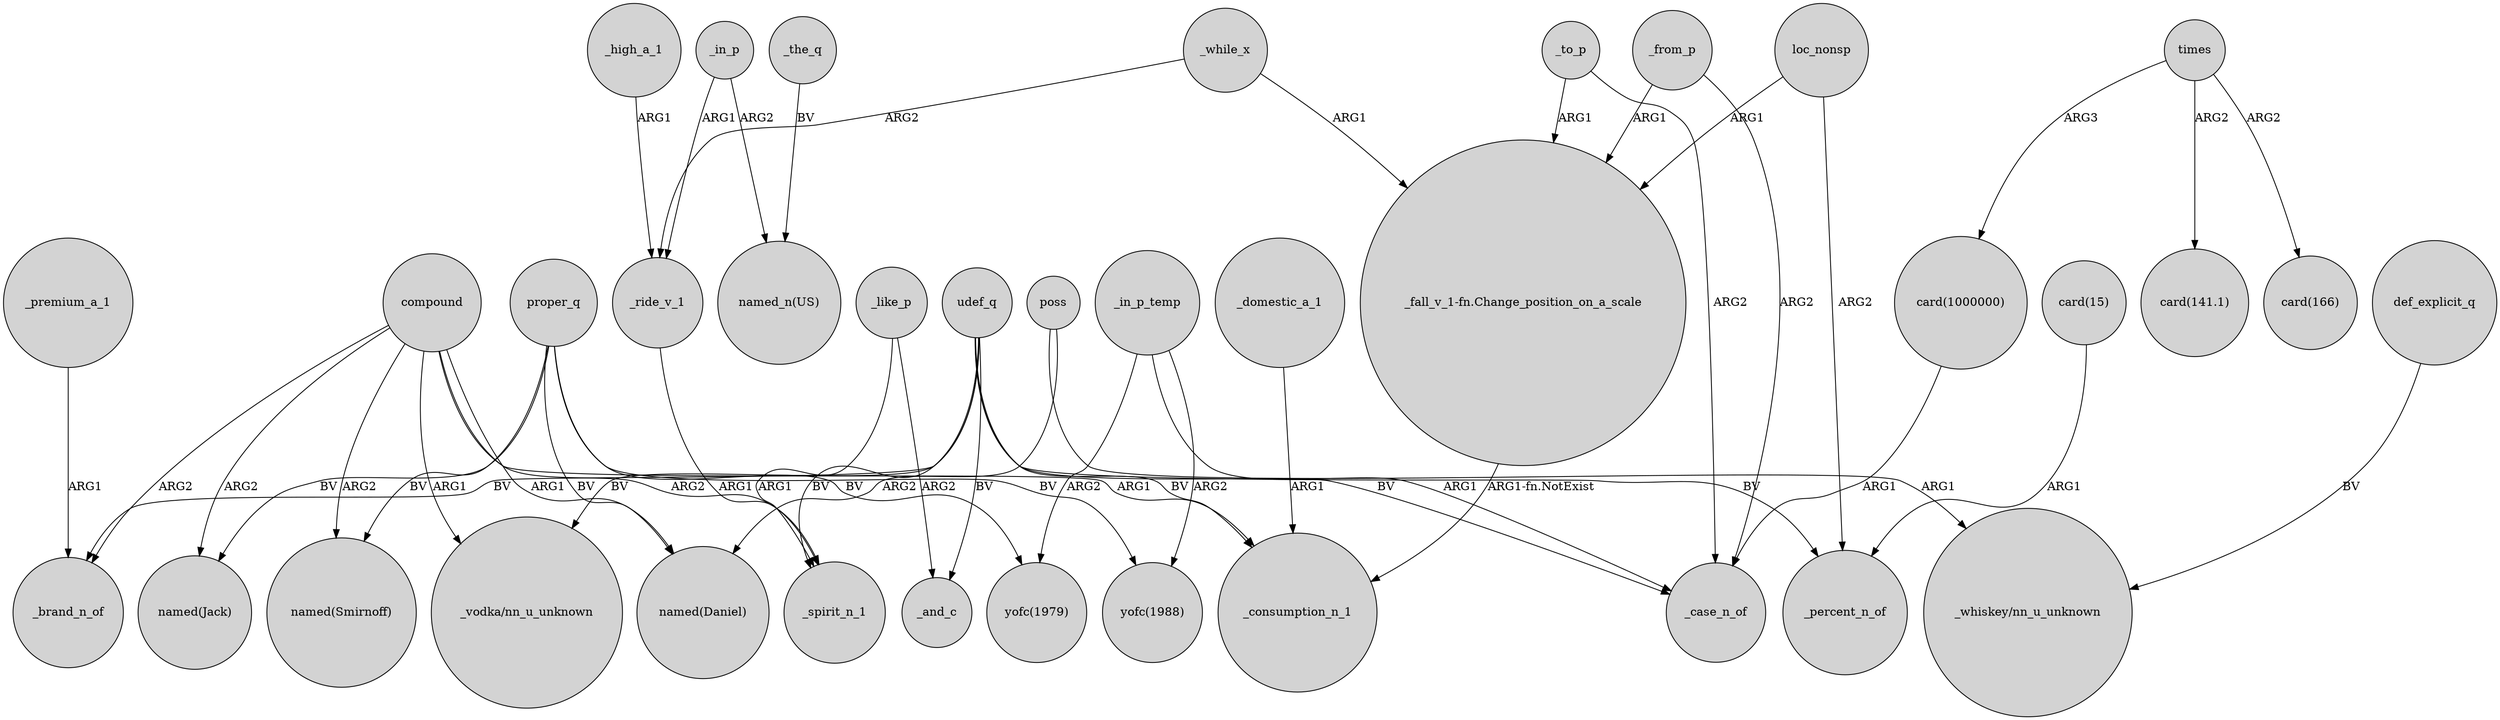 digraph {
	node [shape=circle style=filled]
	udef_q -> "_vodka/nn_u_unknown" [label=BV]
	_high_a_1 -> _ride_v_1 [label=ARG1]
	"card(15)" -> _percent_n_of [label=ARG1]
	proper_q -> "named(Daniel)" [label=BV]
	_from_p -> "_fall_v_1-fn.Change_position_on_a_scale" [label=ARG1]
	times -> "card(141.1)" [label=ARG2]
	poss -> "named(Daniel)" [label=ARG2]
	compound -> _consumption_n_1 [label=ARG1]
	def_explicit_q -> "_whiskey/nn_u_unknown" [label=BV]
	_in_p_temp -> "yofc(1988)" [label=ARG2]
	_while_x -> _ride_v_1 [label=ARG2]
	compound -> _brand_n_of [label=ARG2]
	loc_nonsp -> "_fall_v_1-fn.Change_position_on_a_scale" [label=ARG1]
	_premium_a_1 -> _brand_n_of [label=ARG1]
	times -> "card(166)" [label=ARG2]
	_in_p -> "named_n(US)" [label=ARG2]
	_in_p_temp -> _case_n_of [label=ARG1]
	compound -> "_vodka/nn_u_unknown" [label=ARG1]
	_the_q -> "named_n(US)" [label=BV]
	compound -> "named(Jack)" [label=ARG2]
	_from_p -> _case_n_of [label=ARG2]
	_to_p -> _case_n_of [label=ARG2]
	proper_q -> "named(Smirnoff)" [label=BV]
	loc_nonsp -> _percent_n_of [label=ARG2]
	times -> "card(1000000)" [label=ARG3]
	proper_q -> "yofc(1988)" [label=BV]
	proper_q -> "yofc(1979)" [label=BV]
	_like_p -> _spirit_n_1 [label=ARG1]
	compound -> "named(Smirnoff)" [label=ARG2]
	_in_p -> _ride_v_1 [label=ARG1]
	udef_q -> _brand_n_of [label=BV]
	proper_q -> "named(Jack)" [label=BV]
	compound -> _spirit_n_1 [label=ARG2]
	poss -> "_whiskey/nn_u_unknown" [label=ARG1]
	_domestic_a_1 -> _consumption_n_1 [label=ARG1]
	_in_p_temp -> "yofc(1979)" [label=ARG2]
	_while_x -> "_fall_v_1-fn.Change_position_on_a_scale" [label=ARG1]
	"card(1000000)" -> _case_n_of [label=ARG1]
	_ride_v_1 -> _spirit_n_1 [label=ARG1]
	udef_q -> _percent_n_of [label=BV]
	udef_q -> _case_n_of [label=BV]
	compound -> "named(Daniel)" [label=ARG1]
	udef_q -> _spirit_n_1 [label=BV]
	udef_q -> _and_c [label=BV]
	udef_q -> _consumption_n_1 [label=BV]
	_like_p -> _and_c [label=ARG2]
	_to_p -> "_fall_v_1-fn.Change_position_on_a_scale" [label=ARG1]
	"_fall_v_1-fn.Change_position_on_a_scale" -> _consumption_n_1 [label="ARG1-fn.NotExist"]
}
